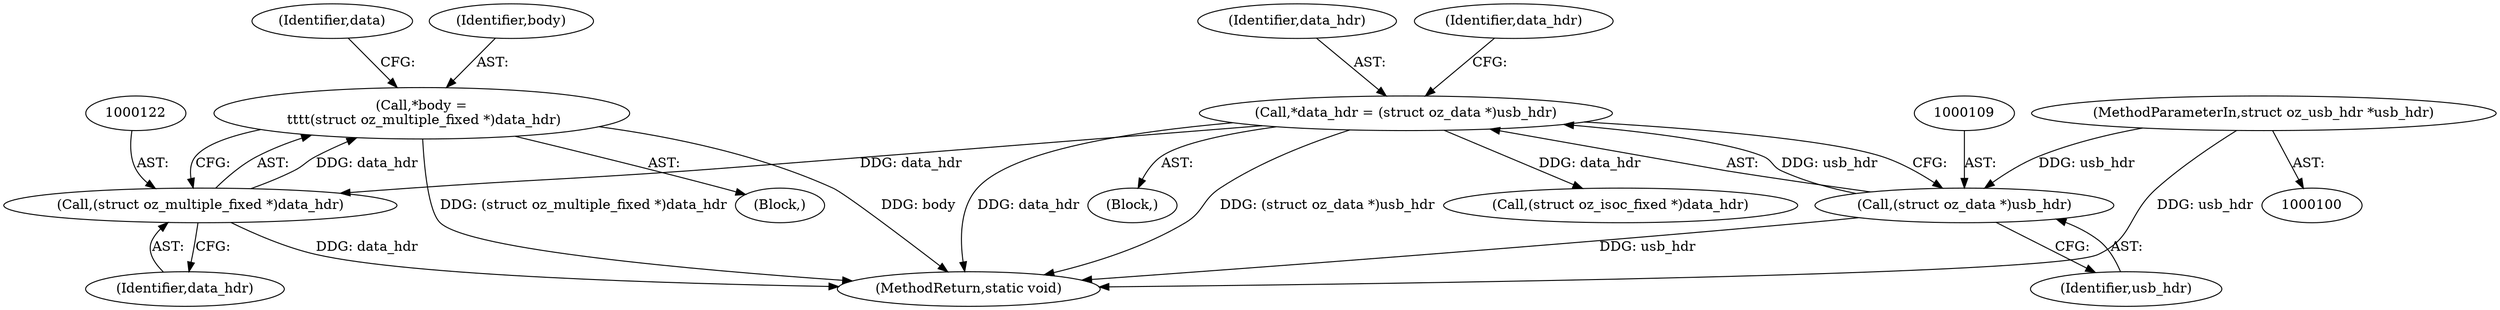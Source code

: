 digraph "0_linux_9a59029bc218b48eff8b5d4dde5662fd79d3e1a8@pointer" {
"1000119" [label="(Call,*body =\n \t\t\t\t(struct oz_multiple_fixed *)data_hdr)"];
"1000121" [label="(Call,(struct oz_multiple_fixed *)data_hdr)"];
"1000106" [label="(Call,*data_hdr = (struct oz_data *)usb_hdr)"];
"1000108" [label="(Call,(struct oz_data *)usb_hdr)"];
"1000102" [label="(MethodParameterIn,struct oz_usb_hdr *usb_hdr)"];
"1000108" [label="(Call,(struct oz_data *)usb_hdr)"];
"1000104" [label="(Block,)"];
"1000117" [label="(Block,)"];
"1000126" [label="(Identifier,data)"];
"1000107" [label="(Identifier,data_hdr)"];
"1000175" [label="(Call,(struct oz_isoc_fixed *)data_hdr)"];
"1000110" [label="(Identifier,usb_hdr)"];
"1000113" [label="(Identifier,data_hdr)"];
"1000120" [label="(Identifier,body)"];
"1000106" [label="(Call,*data_hdr = (struct oz_data *)usb_hdr)"];
"1000119" [label="(Call,*body =\n \t\t\t\t(struct oz_multiple_fixed *)data_hdr)"];
"1000102" [label="(MethodParameterIn,struct oz_usb_hdr *usb_hdr)"];
"1000121" [label="(Call,(struct oz_multiple_fixed *)data_hdr)"];
"1000233" [label="(MethodReturn,static void)"];
"1000123" [label="(Identifier,data_hdr)"];
"1000119" -> "1000117"  [label="AST: "];
"1000119" -> "1000121"  [label="CFG: "];
"1000120" -> "1000119"  [label="AST: "];
"1000121" -> "1000119"  [label="AST: "];
"1000126" -> "1000119"  [label="CFG: "];
"1000119" -> "1000233"  [label="DDG: (struct oz_multiple_fixed *)data_hdr"];
"1000119" -> "1000233"  [label="DDG: body"];
"1000121" -> "1000119"  [label="DDG: data_hdr"];
"1000121" -> "1000123"  [label="CFG: "];
"1000122" -> "1000121"  [label="AST: "];
"1000123" -> "1000121"  [label="AST: "];
"1000121" -> "1000233"  [label="DDG: data_hdr"];
"1000106" -> "1000121"  [label="DDG: data_hdr"];
"1000106" -> "1000104"  [label="AST: "];
"1000106" -> "1000108"  [label="CFG: "];
"1000107" -> "1000106"  [label="AST: "];
"1000108" -> "1000106"  [label="AST: "];
"1000113" -> "1000106"  [label="CFG: "];
"1000106" -> "1000233"  [label="DDG: (struct oz_data *)usb_hdr"];
"1000106" -> "1000233"  [label="DDG: data_hdr"];
"1000108" -> "1000106"  [label="DDG: usb_hdr"];
"1000106" -> "1000175"  [label="DDG: data_hdr"];
"1000108" -> "1000110"  [label="CFG: "];
"1000109" -> "1000108"  [label="AST: "];
"1000110" -> "1000108"  [label="AST: "];
"1000108" -> "1000233"  [label="DDG: usb_hdr"];
"1000102" -> "1000108"  [label="DDG: usb_hdr"];
"1000102" -> "1000100"  [label="AST: "];
"1000102" -> "1000233"  [label="DDG: usb_hdr"];
}
